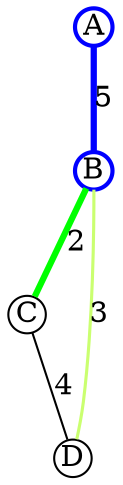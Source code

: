 graph DemoSmall {
      node [height=0.25,width=0.25,fixedsize=true]
      A [penwidth=2, color="blue"]
      B [penwidth=2, color="blue"]
      A -- B [label="5", penwidth=3, color="blue"]
      B -- C [label="2", penwidth=3, color="green"]
      B -- D [label="3", penwidth=1.5, color="darkolivegreen1"]
      C -- D [label="4"]
}
